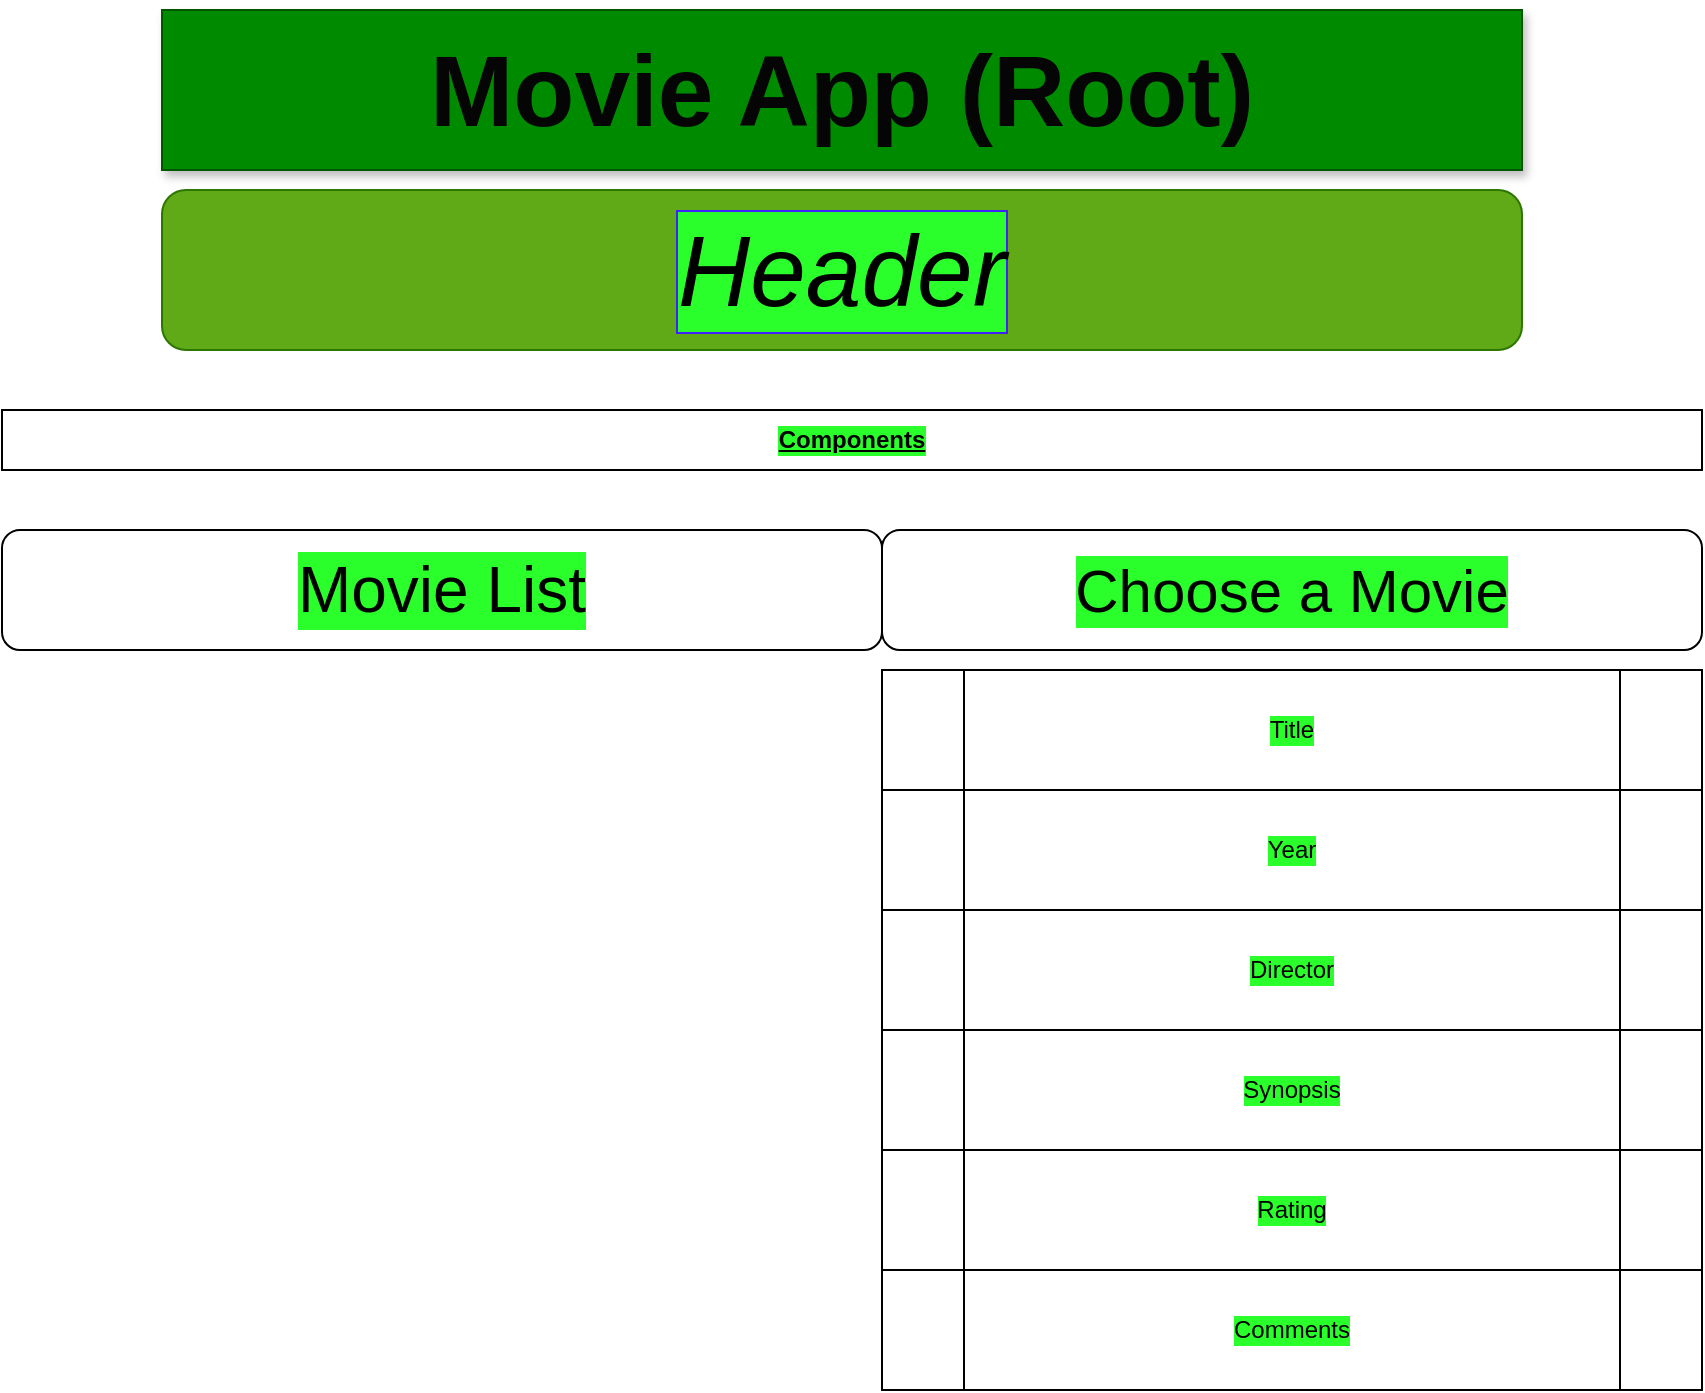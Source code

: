 <mxfile version="14.6.10" type="github">
  <diagram id="Qycy08QcIfNXntsWdgaS" name="Page-1">
    <mxGraphModel dx="868" dy="482" grid="1" gridSize="10" guides="1" tooltips="1" connect="1" arrows="1" fold="1" page="1" pageScale="1" pageWidth="850" pageHeight="1100" math="0" shadow="0">
      <root>
        <mxCell id="0" />
        <mxCell id="1" parent="0" />
        <mxCell id="xVIOy7zhOcTDgXFaOAdR-1" value="&lt;font style=&quot;font-size: 50px&quot; color=&quot;#050505&quot;&gt;&lt;b&gt;Movie App (Root)&lt;/b&gt;&lt;/font&gt;" style="rounded=0;whiteSpace=wrap;html=1;strokeColor=#005700;shadow=1;fillColor=#008a00;fontColor=#ffffff;" parent="1" vertex="1">
          <mxGeometry x="80" y="40" width="680" height="80" as="geometry" />
        </mxCell>
        <mxCell id="FWue6uw8JSM6iXgd7IZT-2" value="&lt;font color=&quot;#000000&quot; style=&quot;font-size: 50px&quot;&gt;&lt;i&gt;Header&lt;/i&gt;&lt;/font&gt;" style="rounded=1;whiteSpace=wrap;html=1;align=center;labelBackgroundColor=#2BFF2B;labelBorderColor=#3F21FF;fillColor=#60a917;strokeColor=#2D7600;fontColor=#ffffff;" vertex="1" parent="1">
          <mxGeometry x="80" y="130" width="680" height="80" as="geometry" />
        </mxCell>
        <mxCell id="FWue6uw8JSM6iXgd7IZT-4" value="&lt;b&gt;&lt;u&gt;Components&lt;/u&gt;&lt;/b&gt;" style="rounded=0;whiteSpace=wrap;html=1;labelBackgroundColor=#2BFF2B;align=center;" vertex="1" parent="1">
          <mxGeometry y="240" width="850" height="30" as="geometry" />
        </mxCell>
        <mxCell id="FWue6uw8JSM6iXgd7IZT-5" value="&lt;font style=&quot;font-size: 32px&quot;&gt;Movie List&lt;/font&gt;" style="rounded=1;whiteSpace=wrap;html=1;labelBackgroundColor=#2BFF2B;align=center;" vertex="1" parent="1">
          <mxGeometry y="300" width="440" height="60" as="geometry" />
        </mxCell>
        <mxCell id="FWue6uw8JSM6iXgd7IZT-14" style="edgeStyle=orthogonalEdgeStyle;rounded=0;orthogonalLoop=1;jettySize=auto;html=1;exitX=0;exitY=0.5;exitDx=0;exitDy=0;entryX=1;entryY=0.5;entryDx=0;entryDy=0;" edge="1" parent="1" source="FWue6uw8JSM6iXgd7IZT-6" target="FWue6uw8JSM6iXgd7IZT-5">
          <mxGeometry relative="1" as="geometry" />
        </mxCell>
        <mxCell id="FWue6uw8JSM6iXgd7IZT-6" value="&lt;font style=&quot;font-size: 30px&quot;&gt;Choose a Movie&lt;/font&gt;" style="rounded=1;whiteSpace=wrap;html=1;labelBackgroundColor=#2BFF2B;align=center;" vertex="1" parent="1">
          <mxGeometry x="440" y="300" width="410" height="60" as="geometry" />
        </mxCell>
        <mxCell id="FWue6uw8JSM6iXgd7IZT-7" value="Rating" style="shape=process;whiteSpace=wrap;html=1;backgroundOutline=1;labelBackgroundColor=#2BFF2B;align=center;" vertex="1" parent="1">
          <mxGeometry x="440" y="610" width="410" height="60" as="geometry" />
        </mxCell>
        <mxCell id="FWue6uw8JSM6iXgd7IZT-8" value="Director" style="shape=process;whiteSpace=wrap;html=1;backgroundOutline=1;labelBackgroundColor=#2BFF2B;align=center;" vertex="1" parent="1">
          <mxGeometry x="440" y="490" width="410" height="60" as="geometry" />
        </mxCell>
        <mxCell id="FWue6uw8JSM6iXgd7IZT-9" value="Comments" style="shape=process;whiteSpace=wrap;html=1;backgroundOutline=1;labelBackgroundColor=#2BFF2B;align=center;" vertex="1" parent="1">
          <mxGeometry x="440" y="670" width="410" height="60" as="geometry" />
        </mxCell>
        <mxCell id="FWue6uw8JSM6iXgd7IZT-10" value="Year" style="shape=process;whiteSpace=wrap;html=1;backgroundOutline=1;labelBackgroundColor=#2BFF2B;align=center;" vertex="1" parent="1">
          <mxGeometry x="440" y="430" width="410" height="60" as="geometry" />
        </mxCell>
        <mxCell id="FWue6uw8JSM6iXgd7IZT-11" value="Title" style="shape=process;whiteSpace=wrap;html=1;backgroundOutline=1;labelBackgroundColor=#2BFF2B;align=center;" vertex="1" parent="1">
          <mxGeometry x="440" y="370" width="410" height="60" as="geometry" />
        </mxCell>
        <mxCell id="FWue6uw8JSM6iXgd7IZT-12" value="Synopsis" style="shape=process;whiteSpace=wrap;html=1;backgroundOutline=1;labelBackgroundColor=#2BFF2B;align=center;" vertex="1" parent="1">
          <mxGeometry x="440" y="550" width="410" height="60" as="geometry" />
        </mxCell>
      </root>
    </mxGraphModel>
  </diagram>
</mxfile>
